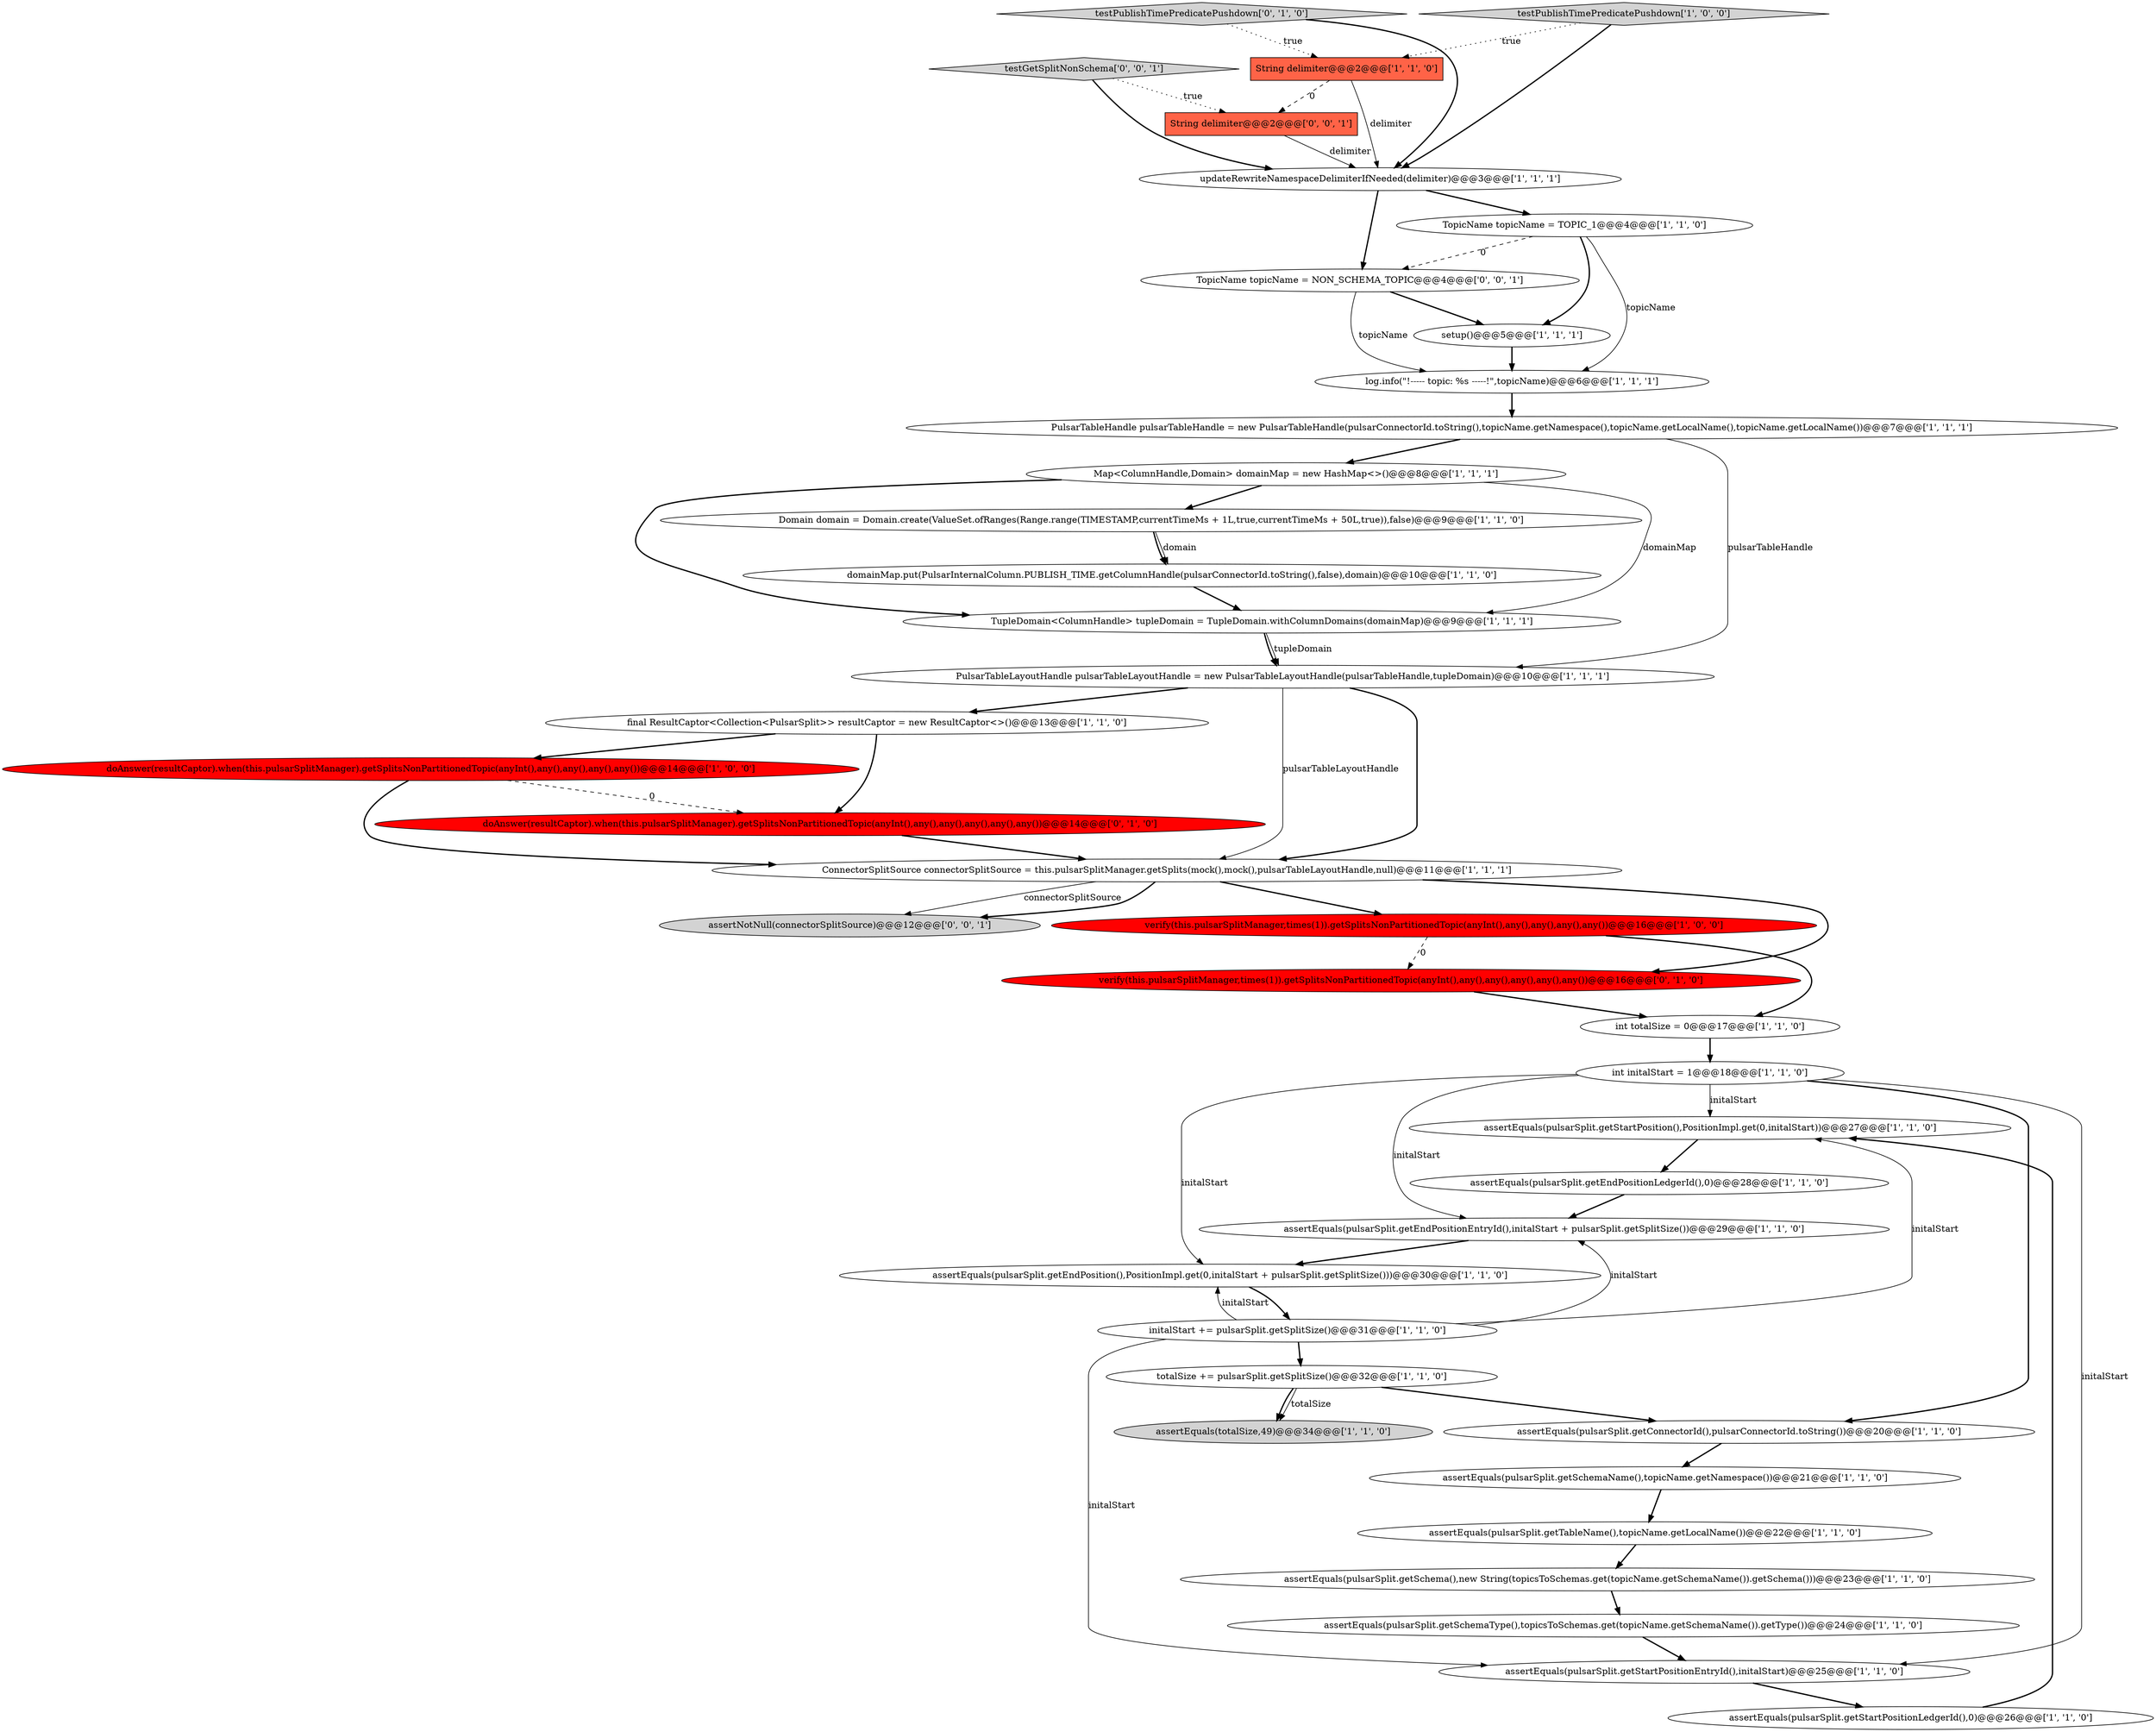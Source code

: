 digraph {
2 [style = filled, label = "doAnswer(resultCaptor).when(this.pulsarSplitManager).getSplitsNonPartitionedTopic(anyInt(),any(),any(),any(),any())@@@14@@@['1', '0', '0']", fillcolor = red, shape = ellipse image = "AAA1AAABBB1BBB"];
11 [style = filled, label = "int totalSize = 0@@@17@@@['1', '1', '0']", fillcolor = white, shape = ellipse image = "AAA0AAABBB1BBB"];
17 [style = filled, label = "TupleDomain<ColumnHandle> tupleDomain = TupleDomain.withColumnDomains(domainMap)@@@9@@@['1', '1', '1']", fillcolor = white, shape = ellipse image = "AAA0AAABBB1BBB"];
37 [style = filled, label = "assertNotNull(connectorSplitSource)@@@12@@@['0', '0', '1']", fillcolor = lightgray, shape = ellipse image = "AAA0AAABBB3BBB"];
36 [style = filled, label = "testGetSplitNonSchema['0', '0', '1']", fillcolor = lightgray, shape = diamond image = "AAA0AAABBB3BBB"];
26 [style = filled, label = "setup()@@@5@@@['1', '1', '1']", fillcolor = white, shape = ellipse image = "AAA0AAABBB1BBB"];
12 [style = filled, label = "Domain domain = Domain.create(ValueSet.ofRanges(Range.range(TIMESTAMP,currentTimeMs + 1L,true,currentTimeMs + 50L,true)),false)@@@9@@@['1', '1', '0']", fillcolor = white, shape = ellipse image = "AAA0AAABBB1BBB"];
9 [style = filled, label = "assertEquals(pulsarSplit.getStartPosition(),PositionImpl.get(0,initalStart))@@@27@@@['1', '1', '0']", fillcolor = white, shape = ellipse image = "AAA0AAABBB1BBB"];
23 [style = filled, label = "log.info(\"!----- topic: %s -----!\",topicName)@@@6@@@['1', '1', '1']", fillcolor = white, shape = ellipse image = "AAA0AAABBB1BBB"];
5 [style = filled, label = "assertEquals(pulsarSplit.getTableName(),topicName.getLocalName())@@@22@@@['1', '1', '0']", fillcolor = white, shape = ellipse image = "AAA0AAABBB1BBB"];
19 [style = filled, label = "TopicName topicName = TOPIC_1@@@4@@@['1', '1', '0']", fillcolor = white, shape = ellipse image = "AAA0AAABBB1BBB"];
14 [style = filled, label = "assertEquals(pulsarSplit.getStartPositionLedgerId(),0)@@@26@@@['1', '1', '0']", fillcolor = white, shape = ellipse image = "AAA0AAABBB1BBB"];
24 [style = filled, label = "assertEquals(pulsarSplit.getEndPositionLedgerId(),0)@@@28@@@['1', '1', '0']", fillcolor = white, shape = ellipse image = "AAA0AAABBB1BBB"];
29 [style = filled, label = "assertEquals(pulsarSplit.getSchemaName(),topicName.getNamespace())@@@21@@@['1', '1', '0']", fillcolor = white, shape = ellipse image = "AAA0AAABBB1BBB"];
18 [style = filled, label = "verify(this.pulsarSplitManager,times(1)).getSplitsNonPartitionedTopic(anyInt(),any(),any(),any(),any())@@@16@@@['1', '0', '0']", fillcolor = red, shape = ellipse image = "AAA1AAABBB1BBB"];
28 [style = filled, label = "Map<ColumnHandle,Domain> domainMap = new HashMap<>()@@@8@@@['1', '1', '1']", fillcolor = white, shape = ellipse image = "AAA0AAABBB1BBB"];
27 [style = filled, label = "domainMap.put(PulsarInternalColumn.PUBLISH_TIME.getColumnHandle(pulsarConnectorId.toString(),false),domain)@@@10@@@['1', '1', '0']", fillcolor = white, shape = ellipse image = "AAA0AAABBB1BBB"];
6 [style = filled, label = "PulsarTableHandle pulsarTableHandle = new PulsarTableHandle(pulsarConnectorId.toString(),topicName.getNamespace(),topicName.getLocalName(),topicName.getLocalName())@@@7@@@['1', '1', '1']", fillcolor = white, shape = ellipse image = "AAA0AAABBB1BBB"];
7 [style = filled, label = "totalSize += pulsarSplit.getSplitSize()@@@32@@@['1', '1', '0']", fillcolor = white, shape = ellipse image = "AAA0AAABBB1BBB"];
8 [style = filled, label = "final ResultCaptor<Collection<PulsarSplit>> resultCaptor = new ResultCaptor<>()@@@13@@@['1', '1', '0']", fillcolor = white, shape = ellipse image = "AAA0AAABBB1BBB"];
15 [style = filled, label = "int initalStart = 1@@@18@@@['1', '1', '0']", fillcolor = white, shape = ellipse image = "AAA0AAABBB1BBB"];
3 [style = filled, label = "assertEquals(pulsarSplit.getStartPositionEntryId(),initalStart)@@@25@@@['1', '1', '0']", fillcolor = white, shape = ellipse image = "AAA0AAABBB1BBB"];
22 [style = filled, label = "assertEquals(totalSize,49)@@@34@@@['1', '1', '0']", fillcolor = lightgray, shape = ellipse image = "AAA0AAABBB1BBB"];
35 [style = filled, label = "String delimiter@@@2@@@['0', '0', '1']", fillcolor = tomato, shape = box image = "AAA0AAABBB3BBB"];
30 [style = filled, label = "assertEquals(pulsarSplit.getEndPositionEntryId(),initalStart + pulsarSplit.getSplitSize())@@@29@@@['1', '1', '0']", fillcolor = white, shape = ellipse image = "AAA0AAABBB1BBB"];
0 [style = filled, label = "assertEquals(pulsarSplit.getSchema(),new String(topicsToSchemas.get(topicName.getSchemaName()).getSchema()))@@@23@@@['1', '1', '0']", fillcolor = white, shape = ellipse image = "AAA0AAABBB1BBB"];
20 [style = filled, label = "ConnectorSplitSource connectorSplitSource = this.pulsarSplitManager.getSplits(mock(),mock(),pulsarTableLayoutHandle,null)@@@11@@@['1', '1', '1']", fillcolor = white, shape = ellipse image = "AAA0AAABBB1BBB"];
34 [style = filled, label = "testPublishTimePredicatePushdown['0', '1', '0']", fillcolor = lightgray, shape = diamond image = "AAA0AAABBB2BBB"];
1 [style = filled, label = "assertEquals(pulsarSplit.getConnectorId(),pulsarConnectorId.toString())@@@20@@@['1', '1', '0']", fillcolor = white, shape = ellipse image = "AAA0AAABBB1BBB"];
16 [style = filled, label = "assertEquals(pulsarSplit.getSchemaType(),topicsToSchemas.get(topicName.getSchemaName()).getType())@@@24@@@['1', '1', '0']", fillcolor = white, shape = ellipse image = "AAA0AAABBB1BBB"];
21 [style = filled, label = "testPublishTimePredicatePushdown['1', '0', '0']", fillcolor = lightgray, shape = diamond image = "AAA0AAABBB1BBB"];
31 [style = filled, label = "PulsarTableLayoutHandle pulsarTableLayoutHandle = new PulsarTableLayoutHandle(pulsarTableHandle,tupleDomain)@@@10@@@['1', '1', '1']", fillcolor = white, shape = ellipse image = "AAA0AAABBB1BBB"];
32 [style = filled, label = "verify(this.pulsarSplitManager,times(1)).getSplitsNonPartitionedTopic(anyInt(),any(),any(),any(),any(),any())@@@16@@@['0', '1', '0']", fillcolor = red, shape = ellipse image = "AAA1AAABBB2BBB"];
13 [style = filled, label = "updateRewriteNamespaceDelimiterIfNeeded(delimiter)@@@3@@@['1', '1', '1']", fillcolor = white, shape = ellipse image = "AAA0AAABBB1BBB"];
33 [style = filled, label = "doAnswer(resultCaptor).when(this.pulsarSplitManager).getSplitsNonPartitionedTopic(anyInt(),any(),any(),any(),any(),any())@@@14@@@['0', '1', '0']", fillcolor = red, shape = ellipse image = "AAA1AAABBB2BBB"];
38 [style = filled, label = "TopicName topicName = NON_SCHEMA_TOPIC@@@4@@@['0', '0', '1']", fillcolor = white, shape = ellipse image = "AAA0AAABBB3BBB"];
25 [style = filled, label = "assertEquals(pulsarSplit.getEndPosition(),PositionImpl.get(0,initalStart + pulsarSplit.getSplitSize()))@@@30@@@['1', '1', '0']", fillcolor = white, shape = ellipse image = "AAA0AAABBB1BBB"];
10 [style = filled, label = "String delimiter@@@2@@@['1', '1', '0']", fillcolor = tomato, shape = box image = "AAA0AAABBB1BBB"];
4 [style = filled, label = "initalStart += pulsarSplit.getSplitSize()@@@31@@@['1', '1', '0']", fillcolor = white, shape = ellipse image = "AAA0AAABBB1BBB"];
16->3 [style = bold, label=""];
8->33 [style = bold, label=""];
0->16 [style = bold, label=""];
2->20 [style = bold, label=""];
29->5 [style = bold, label=""];
7->1 [style = bold, label=""];
33->20 [style = bold, label=""];
6->31 [style = solid, label="pulsarTableHandle"];
31->20 [style = solid, label="pulsarTableLayoutHandle"];
17->31 [style = bold, label=""];
4->25 [style = solid, label="initalStart"];
18->11 [style = bold, label=""];
3->14 [style = bold, label=""];
34->13 [style = bold, label=""];
20->37 [style = solid, label="connectorSplitSource"];
34->10 [style = dotted, label="true"];
17->31 [style = solid, label="tupleDomain"];
25->4 [style = bold, label=""];
20->32 [style = bold, label=""];
30->25 [style = bold, label=""];
21->10 [style = dotted, label="true"];
12->27 [style = solid, label="domain"];
28->12 [style = bold, label=""];
28->17 [style = solid, label="domainMap"];
19->23 [style = solid, label="topicName"];
4->7 [style = bold, label=""];
11->15 [style = bold, label=""];
24->30 [style = bold, label=""];
4->30 [style = solid, label="initalStart"];
20->18 [style = bold, label=""];
7->22 [style = bold, label=""];
13->19 [style = bold, label=""];
36->13 [style = bold, label=""];
19->38 [style = dashed, label="0"];
15->9 [style = solid, label="initalStart"];
15->3 [style = solid, label="initalStart"];
4->9 [style = solid, label="initalStart"];
7->22 [style = solid, label="totalSize"];
4->3 [style = solid, label="initalStart"];
8->2 [style = bold, label=""];
5->0 [style = bold, label=""];
15->1 [style = bold, label=""];
15->30 [style = solid, label="initalStart"];
21->13 [style = bold, label=""];
19->26 [style = bold, label=""];
10->13 [style = solid, label="delimiter"];
26->23 [style = bold, label=""];
23->6 [style = bold, label=""];
27->17 [style = bold, label=""];
20->37 [style = bold, label=""];
28->17 [style = bold, label=""];
14->9 [style = bold, label=""];
15->25 [style = solid, label="initalStart"];
13->38 [style = bold, label=""];
38->23 [style = solid, label="topicName"];
38->26 [style = bold, label=""];
2->33 [style = dashed, label="0"];
36->35 [style = dotted, label="true"];
1->29 [style = bold, label=""];
31->20 [style = bold, label=""];
32->11 [style = bold, label=""];
12->27 [style = bold, label=""];
31->8 [style = bold, label=""];
9->24 [style = bold, label=""];
10->35 [style = dashed, label="0"];
6->28 [style = bold, label=""];
18->32 [style = dashed, label="0"];
35->13 [style = solid, label="delimiter"];
}
